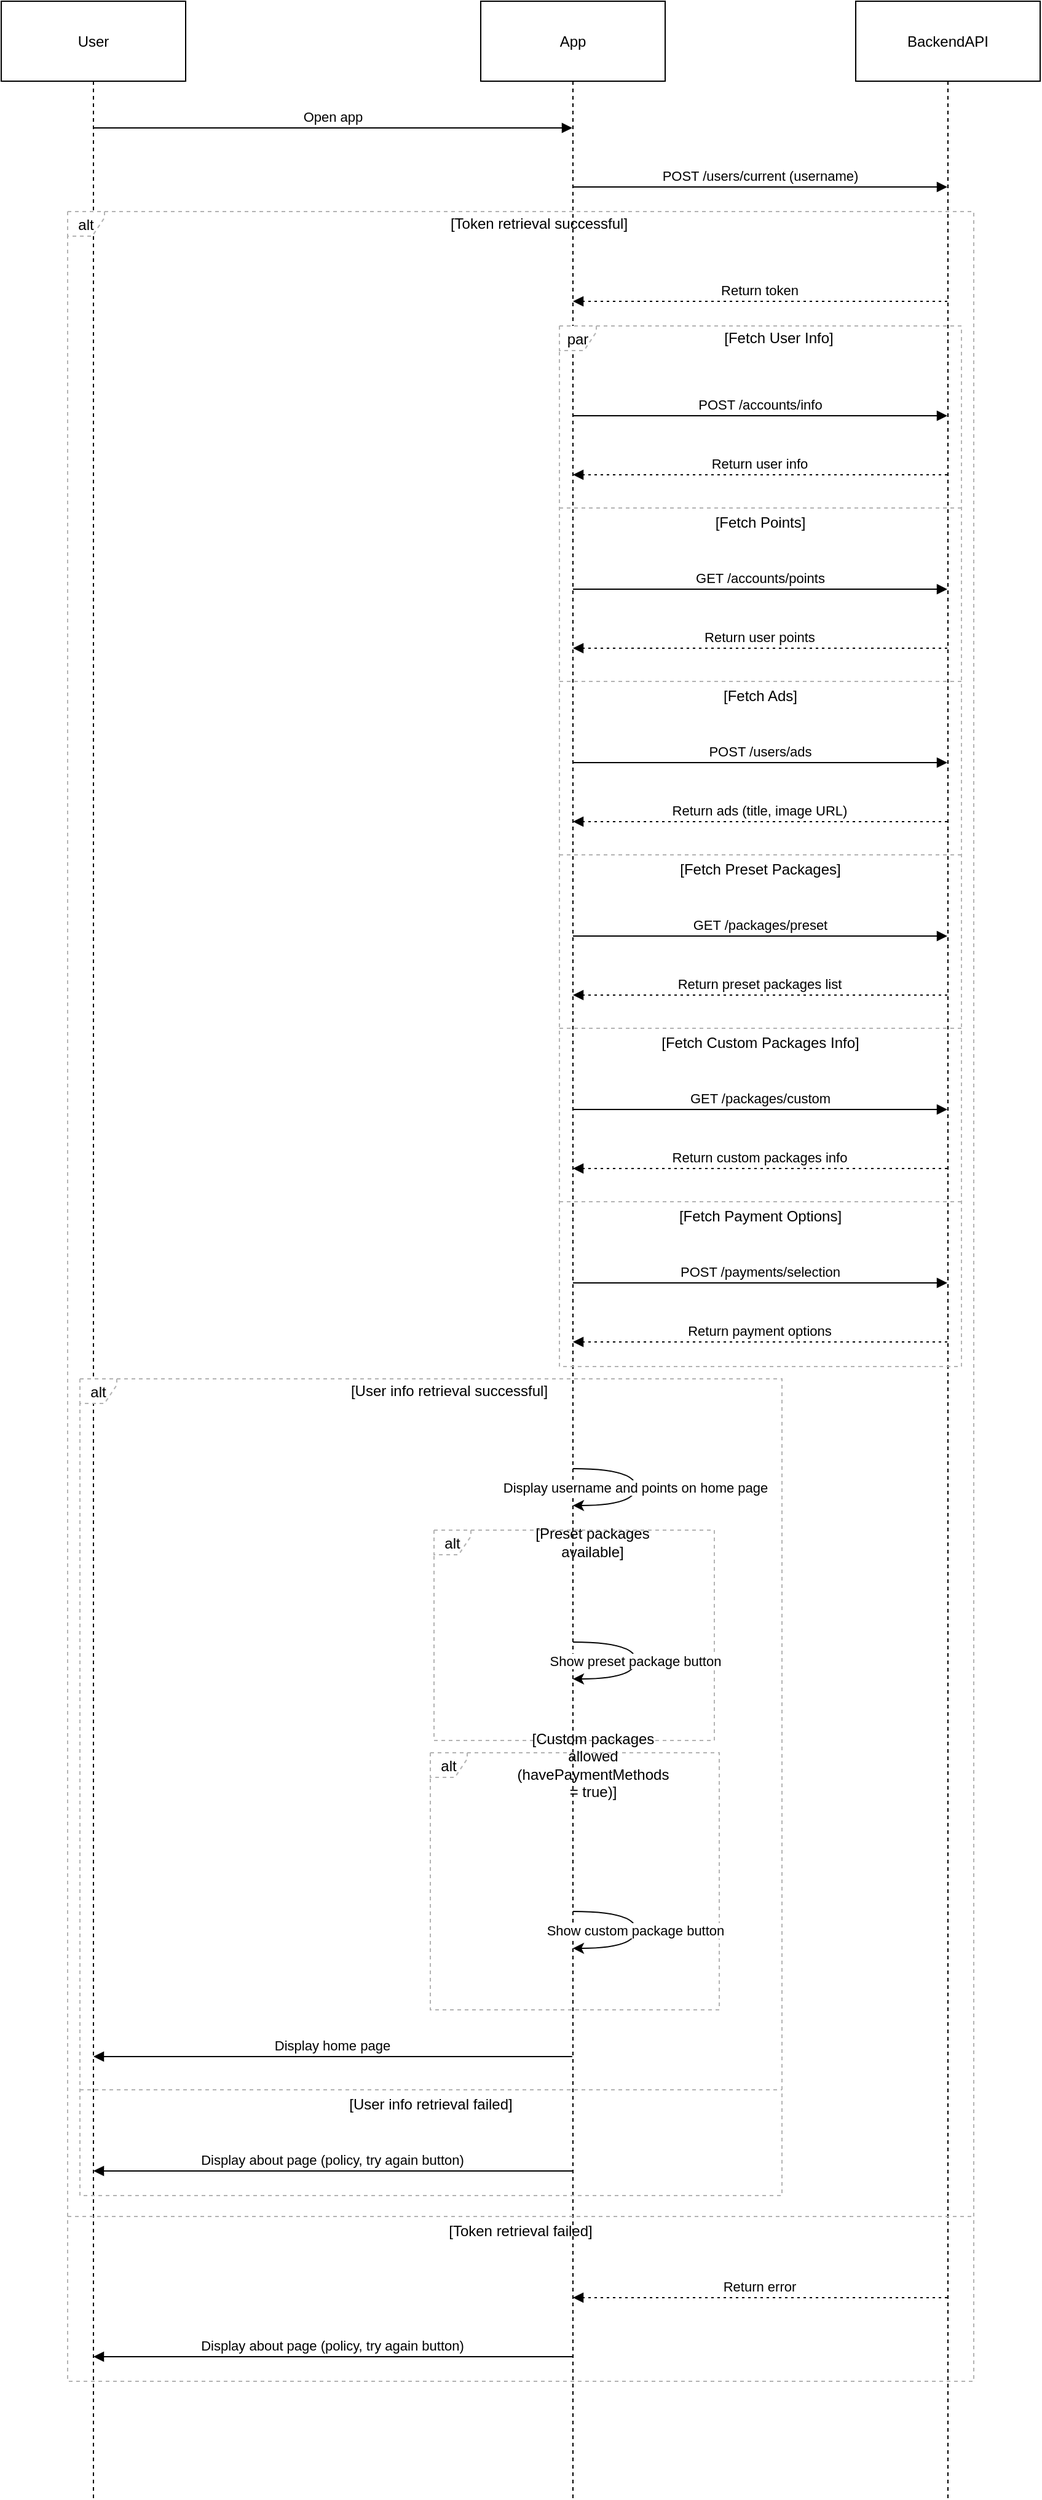 <mxfile version="24.5.4" type="github">
  <diagram name="Page-1" id="we5cs4RC7KMeApgh8dmI">
    <mxGraphModel dx="1194" dy="536" grid="1" gridSize="10" guides="1" tooltips="1" connect="1" arrows="1" fold="1" page="1" pageScale="1" pageWidth="850" pageHeight="1100" math="0" shadow="0">
      <root>
        <mxCell id="0" />
        <mxCell id="1" parent="0" />
        <mxCell id="Nsz0_PPhHYnO6RkyL_rI-1" value="User" style="shape=umlLifeline;perimeter=lifelinePerimeter;whiteSpace=wrap;container=1;dropTarget=0;collapsible=0;recursiveResize=0;outlineConnect=0;portConstraint=eastwest;newEdgeStyle={&quot;edgeStyle&quot;:&quot;elbowEdgeStyle&quot;,&quot;elbow&quot;:&quot;vertical&quot;,&quot;curved&quot;:0,&quot;rounded&quot;:0};size=65;" vertex="1" parent="1">
          <mxGeometry x="20" y="20" width="150" height="2030" as="geometry" />
        </mxCell>
        <mxCell id="Nsz0_PPhHYnO6RkyL_rI-2" value="App" style="shape=umlLifeline;perimeter=lifelinePerimeter;whiteSpace=wrap;container=1;dropTarget=0;collapsible=0;recursiveResize=0;outlineConnect=0;portConstraint=eastwest;newEdgeStyle={&quot;edgeStyle&quot;:&quot;elbowEdgeStyle&quot;,&quot;elbow&quot;:&quot;vertical&quot;,&quot;curved&quot;:0,&quot;rounded&quot;:0};size=65;" vertex="1" parent="1">
          <mxGeometry x="410" y="20" width="150" height="2030" as="geometry" />
        </mxCell>
        <mxCell id="Nsz0_PPhHYnO6RkyL_rI-3" value="BackendAPI" style="shape=umlLifeline;perimeter=lifelinePerimeter;whiteSpace=wrap;container=1;dropTarget=0;collapsible=0;recursiveResize=0;outlineConnect=0;portConstraint=eastwest;newEdgeStyle={&quot;edgeStyle&quot;:&quot;elbowEdgeStyle&quot;,&quot;elbow&quot;:&quot;vertical&quot;,&quot;curved&quot;:0,&quot;rounded&quot;:0};size=65;" vertex="1" parent="1">
          <mxGeometry x="715" y="20" width="150" height="2030" as="geometry" />
        </mxCell>
        <mxCell id="Nsz0_PPhHYnO6RkyL_rI-4" value="par" style="shape=umlFrame;dashed=1;pointerEvents=0;dropTarget=0;strokeColor=#B3B3B3;height=20;width=30" vertex="1" parent="1">
          <mxGeometry x="474" y="284" width="327" height="846" as="geometry" />
        </mxCell>
        <mxCell id="Nsz0_PPhHYnO6RkyL_rI-5" value="[Fetch User Info]" style="text;strokeColor=none;fillColor=none;align=center;verticalAlign=middle;whiteSpace=wrap;" vertex="1" parent="Nsz0_PPhHYnO6RkyL_rI-4">
          <mxGeometry x="30" width="297" height="20" as="geometry" />
        </mxCell>
        <mxCell id="Nsz0_PPhHYnO6RkyL_rI-6" value="[Fetch Points]" style="shape=line;dashed=1;whiteSpace=wrap;verticalAlign=top;labelPosition=center;verticalLabelPosition=middle;align=center;strokeColor=#B3B3B3;" vertex="1" parent="Nsz0_PPhHYnO6RkyL_rI-4">
          <mxGeometry y="146" width="327" height="4" as="geometry" />
        </mxCell>
        <mxCell id="Nsz0_PPhHYnO6RkyL_rI-7" value="[Fetch Ads]" style="shape=line;dashed=1;whiteSpace=wrap;verticalAlign=top;labelPosition=center;verticalLabelPosition=middle;align=center;strokeColor=#B3B3B3;" vertex="1" parent="Nsz0_PPhHYnO6RkyL_rI-4">
          <mxGeometry y="287" width="327" height="4" as="geometry" />
        </mxCell>
        <mxCell id="Nsz0_PPhHYnO6RkyL_rI-8" value="[Fetch Preset Packages]" style="shape=line;dashed=1;whiteSpace=wrap;verticalAlign=top;labelPosition=center;verticalLabelPosition=middle;align=center;strokeColor=#B3B3B3;" vertex="1" parent="Nsz0_PPhHYnO6RkyL_rI-4">
          <mxGeometry y="428" width="327" height="4" as="geometry" />
        </mxCell>
        <mxCell id="Nsz0_PPhHYnO6RkyL_rI-9" value="[Fetch Custom Packages Info]" style="shape=line;dashed=1;whiteSpace=wrap;verticalAlign=top;labelPosition=center;verticalLabelPosition=middle;align=center;strokeColor=#B3B3B3;" vertex="1" parent="Nsz0_PPhHYnO6RkyL_rI-4">
          <mxGeometry y="569" width="327" height="4" as="geometry" />
        </mxCell>
        <mxCell id="Nsz0_PPhHYnO6RkyL_rI-10" value="[Fetch Payment Options]" style="shape=line;dashed=1;whiteSpace=wrap;verticalAlign=top;labelPosition=center;verticalLabelPosition=middle;align=center;strokeColor=#B3B3B3;" vertex="1" parent="Nsz0_PPhHYnO6RkyL_rI-4">
          <mxGeometry y="710" width="327" height="4" as="geometry" />
        </mxCell>
        <mxCell id="Nsz0_PPhHYnO6RkyL_rI-11" value="alt" style="shape=umlFrame;dashed=1;pointerEvents=0;dropTarget=0;strokeColor=#B3B3B3;height=20;width=30" vertex="1" parent="1">
          <mxGeometry x="372" y="1263" width="228" height="171" as="geometry" />
        </mxCell>
        <mxCell id="Nsz0_PPhHYnO6RkyL_rI-12" value="[Preset packages&#xa;available]" style="text;strokeColor=none;fillColor=none;align=center;verticalAlign=middle;whiteSpace=wrap;" vertex="1" parent="Nsz0_PPhHYnO6RkyL_rI-11">
          <mxGeometry x="30" width="198" height="20" as="geometry" />
        </mxCell>
        <mxCell id="Nsz0_PPhHYnO6RkyL_rI-13" value="alt" style="shape=umlFrame;dashed=1;pointerEvents=0;dropTarget=0;strokeColor=#B3B3B3;height=20;width=30" vertex="1" parent="1">
          <mxGeometry x="369" y="1444" width="235" height="209" as="geometry" />
        </mxCell>
        <mxCell id="Nsz0_PPhHYnO6RkyL_rI-14" value="[Custom packages&#xa;allowed&#xa;(havePaymentMethods&#xa;= true)]" style="text;strokeColor=none;fillColor=none;align=center;verticalAlign=middle;whiteSpace=wrap;" vertex="1" parent="Nsz0_PPhHYnO6RkyL_rI-13">
          <mxGeometry x="30" width="205" height="20" as="geometry" />
        </mxCell>
        <mxCell id="Nsz0_PPhHYnO6RkyL_rI-15" value="alt" style="shape=umlFrame;dashed=1;pointerEvents=0;dropTarget=0;strokeColor=#B3B3B3;height=20;width=30" vertex="1" parent="1">
          <mxGeometry x="84" y="1140" width="571" height="664" as="geometry" />
        </mxCell>
        <mxCell id="Nsz0_PPhHYnO6RkyL_rI-16" value="[User info retrieval successful]" style="text;strokeColor=none;fillColor=none;align=center;verticalAlign=middle;whiteSpace=wrap;" vertex="1" parent="Nsz0_PPhHYnO6RkyL_rI-15">
          <mxGeometry x="30" width="541" height="20" as="geometry" />
        </mxCell>
        <mxCell id="Nsz0_PPhHYnO6RkyL_rI-17" value="[User info retrieval failed]" style="shape=line;dashed=1;whiteSpace=wrap;verticalAlign=top;labelPosition=center;verticalLabelPosition=middle;align=center;strokeColor=#B3B3B3;" vertex="1" parent="Nsz0_PPhHYnO6RkyL_rI-15">
          <mxGeometry y="576" width="571" height="4" as="geometry" />
        </mxCell>
        <mxCell id="Nsz0_PPhHYnO6RkyL_rI-18" value="alt" style="shape=umlFrame;dashed=1;pointerEvents=0;dropTarget=0;strokeColor=#B3B3B3;height=20;width=30" vertex="1" parent="1">
          <mxGeometry x="74" y="191" width="737" height="1764" as="geometry" />
        </mxCell>
        <mxCell id="Nsz0_PPhHYnO6RkyL_rI-19" value="[Token retrieval successful]" style="text;strokeColor=none;fillColor=none;align=center;verticalAlign=middle;whiteSpace=wrap;" vertex="1" parent="Nsz0_PPhHYnO6RkyL_rI-18">
          <mxGeometry x="30" width="707" height="20" as="geometry" />
        </mxCell>
        <mxCell id="Nsz0_PPhHYnO6RkyL_rI-20" value="[Token retrieval failed]" style="shape=line;dashed=1;whiteSpace=wrap;verticalAlign=top;labelPosition=center;verticalLabelPosition=middle;align=center;strokeColor=#B3B3B3;" vertex="1" parent="Nsz0_PPhHYnO6RkyL_rI-18">
          <mxGeometry y="1628" width="737" height="4" as="geometry" />
        </mxCell>
        <mxCell id="Nsz0_PPhHYnO6RkyL_rI-21" value="Open app" style="verticalAlign=bottom;endArrow=block;edgeStyle=elbowEdgeStyle;elbow=vertical;curved=0;rounded=0;" edge="1" parent="1" source="Nsz0_PPhHYnO6RkyL_rI-1" target="Nsz0_PPhHYnO6RkyL_rI-2">
          <mxGeometry relative="1" as="geometry">
            <Array as="points">
              <mxPoint x="299" y="123" />
            </Array>
          </mxGeometry>
        </mxCell>
        <mxCell id="Nsz0_PPhHYnO6RkyL_rI-22" value="POST /users/current (username)" style="verticalAlign=bottom;endArrow=block;edgeStyle=elbowEdgeStyle;elbow=vertical;curved=0;rounded=0;" edge="1" parent="1" source="Nsz0_PPhHYnO6RkyL_rI-2" target="Nsz0_PPhHYnO6RkyL_rI-3">
          <mxGeometry relative="1" as="geometry">
            <Array as="points">
              <mxPoint x="646" y="171" />
            </Array>
          </mxGeometry>
        </mxCell>
        <mxCell id="Nsz0_PPhHYnO6RkyL_rI-23" value="Return token" style="verticalAlign=bottom;endArrow=block;edgeStyle=elbowEdgeStyle;elbow=vertical;curved=0;rounded=0;dashed=1;dashPattern=2 3;" edge="1" parent="1" source="Nsz0_PPhHYnO6RkyL_rI-3" target="Nsz0_PPhHYnO6RkyL_rI-2">
          <mxGeometry relative="1" as="geometry">
            <Array as="points">
              <mxPoint x="649" y="264" />
            </Array>
          </mxGeometry>
        </mxCell>
        <mxCell id="Nsz0_PPhHYnO6RkyL_rI-24" value="POST /accounts/info" style="verticalAlign=bottom;endArrow=block;edgeStyle=elbowEdgeStyle;elbow=vertical;curved=0;rounded=0;" edge="1" parent="1" source="Nsz0_PPhHYnO6RkyL_rI-2" target="Nsz0_PPhHYnO6RkyL_rI-3">
          <mxGeometry relative="1" as="geometry">
            <Array as="points">
              <mxPoint x="646" y="357" />
            </Array>
          </mxGeometry>
        </mxCell>
        <mxCell id="Nsz0_PPhHYnO6RkyL_rI-25" value="Return user info" style="verticalAlign=bottom;endArrow=block;edgeStyle=elbowEdgeStyle;elbow=vertical;curved=0;rounded=0;dashed=1;dashPattern=2 3;" edge="1" parent="1" source="Nsz0_PPhHYnO6RkyL_rI-3" target="Nsz0_PPhHYnO6RkyL_rI-2">
          <mxGeometry relative="1" as="geometry">
            <Array as="points">
              <mxPoint x="649" y="405" />
            </Array>
          </mxGeometry>
        </mxCell>
        <mxCell id="Nsz0_PPhHYnO6RkyL_rI-26" value="GET /accounts/points" style="verticalAlign=bottom;endArrow=block;edgeStyle=elbowEdgeStyle;elbow=vertical;curved=0;rounded=0;" edge="1" parent="1" source="Nsz0_PPhHYnO6RkyL_rI-2" target="Nsz0_PPhHYnO6RkyL_rI-3">
          <mxGeometry relative="1" as="geometry">
            <Array as="points">
              <mxPoint x="646" y="498" />
            </Array>
          </mxGeometry>
        </mxCell>
        <mxCell id="Nsz0_PPhHYnO6RkyL_rI-27" value="Return user points" style="verticalAlign=bottom;endArrow=block;edgeStyle=elbowEdgeStyle;elbow=vertical;curved=0;rounded=0;dashed=1;dashPattern=2 3;" edge="1" parent="1" source="Nsz0_PPhHYnO6RkyL_rI-3" target="Nsz0_PPhHYnO6RkyL_rI-2">
          <mxGeometry relative="1" as="geometry">
            <Array as="points">
              <mxPoint x="649" y="546" />
            </Array>
          </mxGeometry>
        </mxCell>
        <mxCell id="Nsz0_PPhHYnO6RkyL_rI-28" value="POST /users/ads" style="verticalAlign=bottom;endArrow=block;edgeStyle=elbowEdgeStyle;elbow=vertical;curved=0;rounded=0;" edge="1" parent="1" source="Nsz0_PPhHYnO6RkyL_rI-2" target="Nsz0_PPhHYnO6RkyL_rI-3">
          <mxGeometry relative="1" as="geometry">
            <Array as="points">
              <mxPoint x="646" y="639" />
            </Array>
          </mxGeometry>
        </mxCell>
        <mxCell id="Nsz0_PPhHYnO6RkyL_rI-29" value="Return ads (title, image URL)" style="verticalAlign=bottom;endArrow=block;edgeStyle=elbowEdgeStyle;elbow=vertical;curved=0;rounded=0;dashed=1;dashPattern=2 3;" edge="1" parent="1" source="Nsz0_PPhHYnO6RkyL_rI-3" target="Nsz0_PPhHYnO6RkyL_rI-2">
          <mxGeometry relative="1" as="geometry">
            <Array as="points">
              <mxPoint x="649" y="687" />
            </Array>
          </mxGeometry>
        </mxCell>
        <mxCell id="Nsz0_PPhHYnO6RkyL_rI-30" value="GET /packages/preset" style="verticalAlign=bottom;endArrow=block;edgeStyle=elbowEdgeStyle;elbow=vertical;curved=0;rounded=0;" edge="1" parent="1" source="Nsz0_PPhHYnO6RkyL_rI-2" target="Nsz0_PPhHYnO6RkyL_rI-3">
          <mxGeometry relative="1" as="geometry">
            <Array as="points">
              <mxPoint x="646" y="780" />
            </Array>
          </mxGeometry>
        </mxCell>
        <mxCell id="Nsz0_PPhHYnO6RkyL_rI-31" value="Return preset packages list" style="verticalAlign=bottom;endArrow=block;edgeStyle=elbowEdgeStyle;elbow=vertical;curved=0;rounded=0;dashed=1;dashPattern=2 3;" edge="1" parent="1" source="Nsz0_PPhHYnO6RkyL_rI-3" target="Nsz0_PPhHYnO6RkyL_rI-2">
          <mxGeometry relative="1" as="geometry">
            <Array as="points">
              <mxPoint x="649" y="828" />
            </Array>
          </mxGeometry>
        </mxCell>
        <mxCell id="Nsz0_PPhHYnO6RkyL_rI-32" value="GET /packages/custom" style="verticalAlign=bottom;endArrow=block;edgeStyle=elbowEdgeStyle;elbow=vertical;curved=0;rounded=0;" edge="1" parent="1" source="Nsz0_PPhHYnO6RkyL_rI-2" target="Nsz0_PPhHYnO6RkyL_rI-3">
          <mxGeometry relative="1" as="geometry">
            <Array as="points">
              <mxPoint x="646" y="921" />
            </Array>
          </mxGeometry>
        </mxCell>
        <mxCell id="Nsz0_PPhHYnO6RkyL_rI-33" value="Return custom packages info" style="verticalAlign=bottom;endArrow=block;edgeStyle=elbowEdgeStyle;elbow=vertical;curved=0;rounded=0;dashed=1;dashPattern=2 3;" edge="1" parent="1" source="Nsz0_PPhHYnO6RkyL_rI-3" target="Nsz0_PPhHYnO6RkyL_rI-2">
          <mxGeometry relative="1" as="geometry">
            <Array as="points">
              <mxPoint x="649" y="969" />
            </Array>
          </mxGeometry>
        </mxCell>
        <mxCell id="Nsz0_PPhHYnO6RkyL_rI-34" value="POST /payments/selection" style="verticalAlign=bottom;endArrow=block;edgeStyle=elbowEdgeStyle;elbow=vertical;curved=0;rounded=0;" edge="1" parent="1" source="Nsz0_PPhHYnO6RkyL_rI-2" target="Nsz0_PPhHYnO6RkyL_rI-3">
          <mxGeometry relative="1" as="geometry">
            <Array as="points">
              <mxPoint x="646" y="1062" />
            </Array>
          </mxGeometry>
        </mxCell>
        <mxCell id="Nsz0_PPhHYnO6RkyL_rI-35" value="Return payment options" style="verticalAlign=bottom;endArrow=block;edgeStyle=elbowEdgeStyle;elbow=vertical;curved=0;rounded=0;dashed=1;dashPattern=2 3;" edge="1" parent="1" source="Nsz0_PPhHYnO6RkyL_rI-3" target="Nsz0_PPhHYnO6RkyL_rI-2">
          <mxGeometry relative="1" as="geometry">
            <Array as="points">
              <mxPoint x="649" y="1110" />
            </Array>
          </mxGeometry>
        </mxCell>
        <mxCell id="Nsz0_PPhHYnO6RkyL_rI-36" value="Display username and points on home page" style="curved=1;rounded=0;" edge="1" parent="1" source="Nsz0_PPhHYnO6RkyL_rI-2" target="Nsz0_PPhHYnO6RkyL_rI-2">
          <mxGeometry relative="1" as="geometry">
            <Array as="points">
              <mxPoint x="536" y="1213" />
              <mxPoint x="536" y="1243" />
            </Array>
          </mxGeometry>
        </mxCell>
        <mxCell id="Nsz0_PPhHYnO6RkyL_rI-37" value="Show preset package button" style="curved=1;rounded=0;" edge="1" parent="1" source="Nsz0_PPhHYnO6RkyL_rI-2" target="Nsz0_PPhHYnO6RkyL_rI-2">
          <mxGeometry relative="1" as="geometry">
            <Array as="points">
              <mxPoint x="536" y="1354" />
              <mxPoint x="536" y="1384" />
            </Array>
          </mxGeometry>
        </mxCell>
        <mxCell id="Nsz0_PPhHYnO6RkyL_rI-38" value="Show custom package button" style="curved=1;rounded=0;" edge="1" parent="1" source="Nsz0_PPhHYnO6RkyL_rI-2" target="Nsz0_PPhHYnO6RkyL_rI-2">
          <mxGeometry relative="1" as="geometry">
            <Array as="points">
              <mxPoint x="536" y="1573" />
              <mxPoint x="536" y="1603" />
            </Array>
          </mxGeometry>
        </mxCell>
        <mxCell id="Nsz0_PPhHYnO6RkyL_rI-39" value="Display home page" style="verticalAlign=bottom;endArrow=block;edgeStyle=elbowEdgeStyle;elbow=vertical;curved=0;rounded=0;" edge="1" parent="1" source="Nsz0_PPhHYnO6RkyL_rI-2" target="Nsz0_PPhHYnO6RkyL_rI-1">
          <mxGeometry relative="1" as="geometry">
            <Array as="points">
              <mxPoint x="302" y="1691" />
            </Array>
          </mxGeometry>
        </mxCell>
        <mxCell id="Nsz0_PPhHYnO6RkyL_rI-40" value="Display about page (policy, try again button)" style="verticalAlign=bottom;endArrow=block;edgeStyle=elbowEdgeStyle;elbow=vertical;curved=0;rounded=0;" edge="1" parent="1" source="Nsz0_PPhHYnO6RkyL_rI-2" target="Nsz0_PPhHYnO6RkyL_rI-1">
          <mxGeometry relative="1" as="geometry">
            <Array as="points">
              <mxPoint x="302" y="1784" />
            </Array>
          </mxGeometry>
        </mxCell>
        <mxCell id="Nsz0_PPhHYnO6RkyL_rI-41" value="Return error" style="verticalAlign=bottom;endArrow=block;edgeStyle=elbowEdgeStyle;elbow=vertical;curved=0;rounded=0;dashed=1;dashPattern=2 3;" edge="1" parent="1" source="Nsz0_PPhHYnO6RkyL_rI-3" target="Nsz0_PPhHYnO6RkyL_rI-2">
          <mxGeometry relative="1" as="geometry">
            <Array as="points">
              <mxPoint x="649" y="1887" />
            </Array>
          </mxGeometry>
        </mxCell>
        <mxCell id="Nsz0_PPhHYnO6RkyL_rI-42" value="Display about page (policy, try again button)" style="verticalAlign=bottom;endArrow=block;edgeStyle=elbowEdgeStyle;elbow=vertical;curved=0;rounded=0;" edge="1" parent="1" source="Nsz0_PPhHYnO6RkyL_rI-2" target="Nsz0_PPhHYnO6RkyL_rI-1">
          <mxGeometry relative="1" as="geometry">
            <Array as="points">
              <mxPoint x="302" y="1935" />
            </Array>
          </mxGeometry>
        </mxCell>
      </root>
    </mxGraphModel>
  </diagram>
</mxfile>
